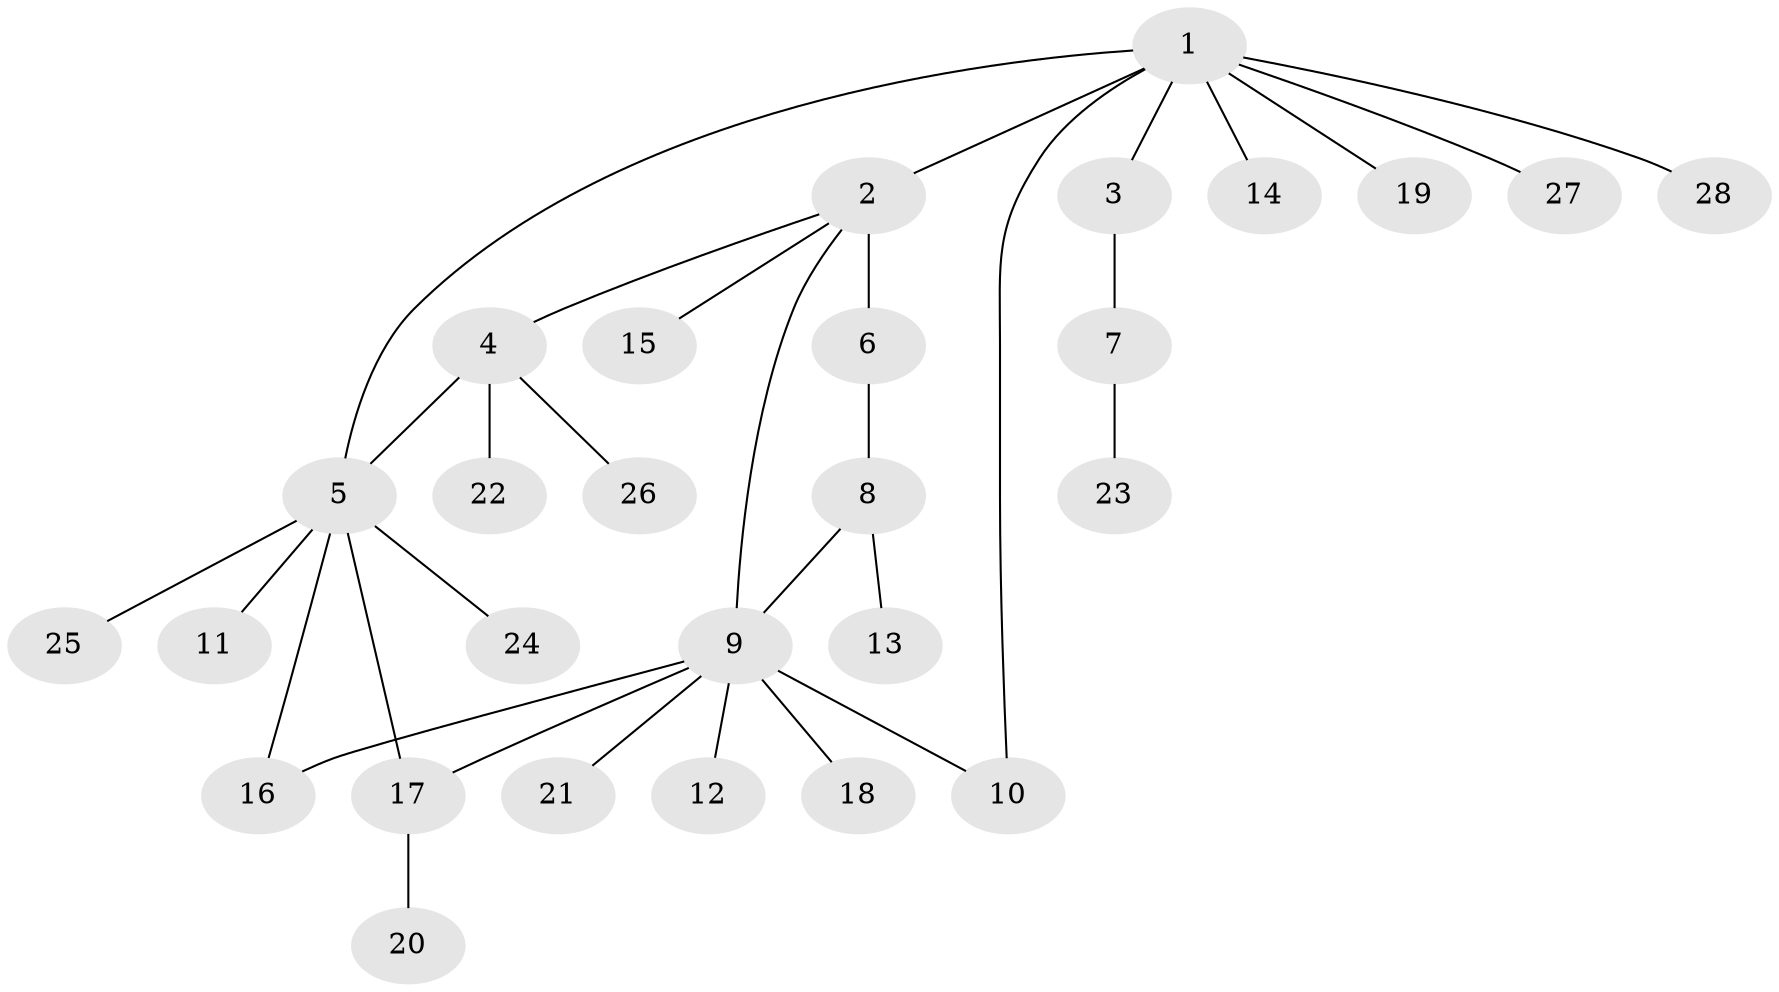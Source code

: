 // original degree distribution, {9: 0.01818181818181818, 16: 0.01818181818181818, 2: 0.2, 5: 0.01818181818181818, 8: 0.01818181818181818, 1: 0.6363636363636364, 3: 0.03636363636363636, 4: 0.03636363636363636, 13: 0.01818181818181818}
// Generated by graph-tools (version 1.1) at 2025/35/03/09/25 02:35:21]
// undirected, 28 vertices, 32 edges
graph export_dot {
graph [start="1"]
  node [color=gray90,style=filled];
  1;
  2;
  3;
  4;
  5;
  6;
  7;
  8;
  9;
  10;
  11;
  12;
  13;
  14;
  15;
  16;
  17;
  18;
  19;
  20;
  21;
  22;
  23;
  24;
  25;
  26;
  27;
  28;
  1 -- 2 [weight=1.0];
  1 -- 3 [weight=1.0];
  1 -- 5 [weight=1.0];
  1 -- 10 [weight=1.0];
  1 -- 14 [weight=1.0];
  1 -- 19 [weight=1.0];
  1 -- 27 [weight=1.0];
  1 -- 28 [weight=1.0];
  2 -- 4 [weight=1.0];
  2 -- 6 [weight=10.0];
  2 -- 9 [weight=1.0];
  2 -- 15 [weight=1.0];
  3 -- 7 [weight=1.0];
  4 -- 5 [weight=1.0];
  4 -- 22 [weight=1.0];
  4 -- 26 [weight=1.0];
  5 -- 11 [weight=1.0];
  5 -- 16 [weight=1.0];
  5 -- 17 [weight=1.0];
  5 -- 24 [weight=1.0];
  5 -- 25 [weight=1.0];
  6 -- 8 [weight=1.0];
  7 -- 23 [weight=1.0];
  8 -- 9 [weight=1.0];
  8 -- 13 [weight=1.0];
  9 -- 10 [weight=1.0];
  9 -- 12 [weight=1.0];
  9 -- 16 [weight=2.0];
  9 -- 17 [weight=1.0];
  9 -- 18 [weight=4.0];
  9 -- 21 [weight=1.0];
  17 -- 20 [weight=1.0];
}
